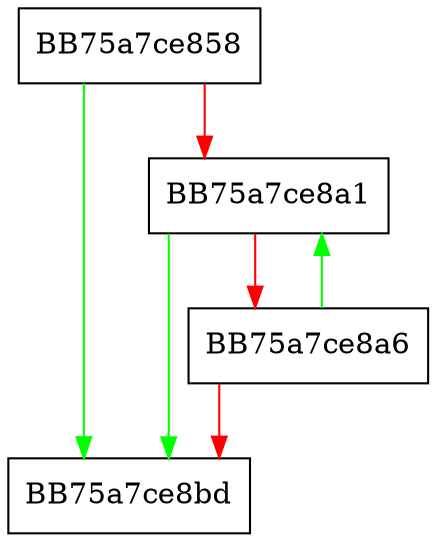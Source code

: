 digraph get_default_message {
  node [shape="box"];
  graph [splines=ortho];
  BB75a7ce858 -> BB75a7ce8bd [color="green"];
  BB75a7ce858 -> BB75a7ce8a1 [color="red"];
  BB75a7ce8a1 -> BB75a7ce8bd [color="green"];
  BB75a7ce8a1 -> BB75a7ce8a6 [color="red"];
  BB75a7ce8a6 -> BB75a7ce8a1 [color="green"];
  BB75a7ce8a6 -> BB75a7ce8bd [color="red"];
}